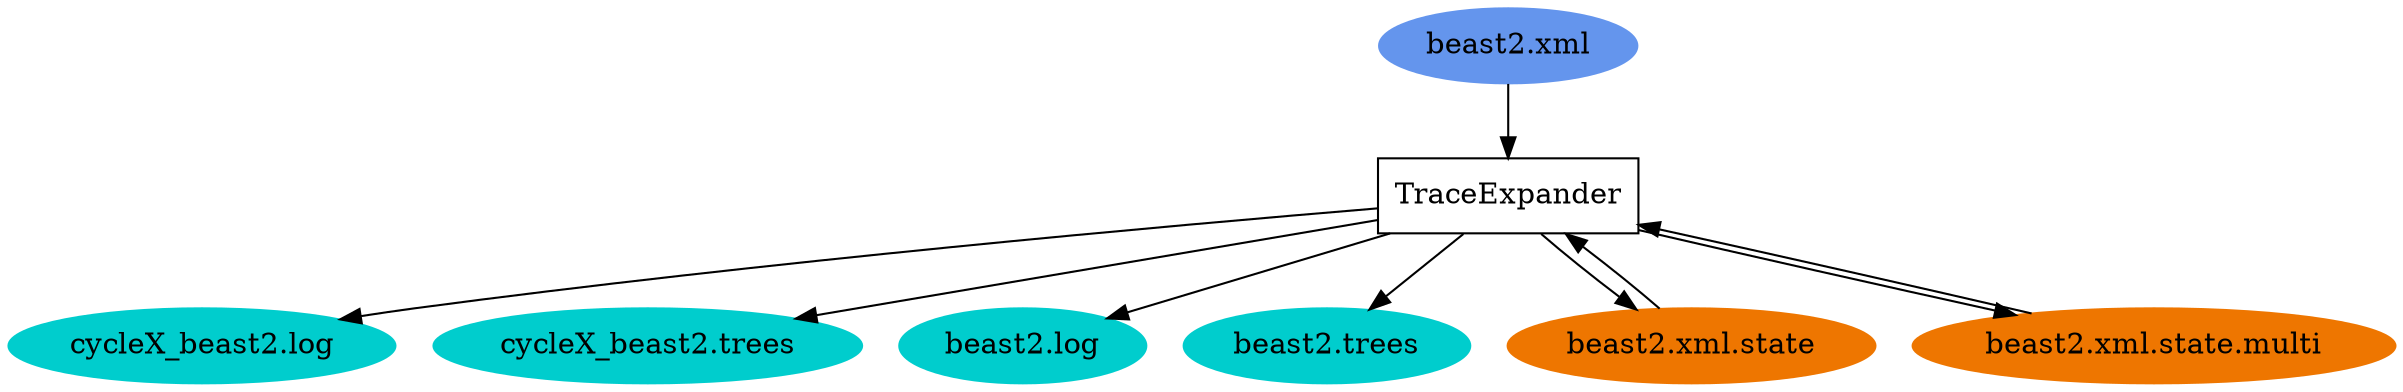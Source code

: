 digraph {
nodeT[label="TraceExpander",shape=box];

nodeXML2[label="beast2.xml",color=cornflowerblue, style=filled];
cycleX_beast2log[label="cycleX_beast2.log",color=cyan3, style=filled];
cycleX_beast2trees[label="cycleX_beast2.trees",color=cyan3, style=filled];
beast2log[label="beast2.log",color=cyan3, style=filled];
beast2trees[label="beast2.trees",color=cyan3, style=filled];

beast2xmlstate[label="beast2.xml.state",color=darkorange2, style=filled];
beast2xmlstatemulti[label="beast2.xml.state.multi",color=darkorange2, style=filled];

nodeXML2  -> nodeT;
nodeT -> cycleX_beast2log;
nodeT -> cycleX_beast2trees;
nodeT -> beast2xmlstate;
nodeT -> beast2xmlstatemulti;
nodeT -> beast2log;
nodeT -> beast2trees;
beast2xmlstate -> nodeT;
beast2xmlstatemulti -> nodeT;
}
